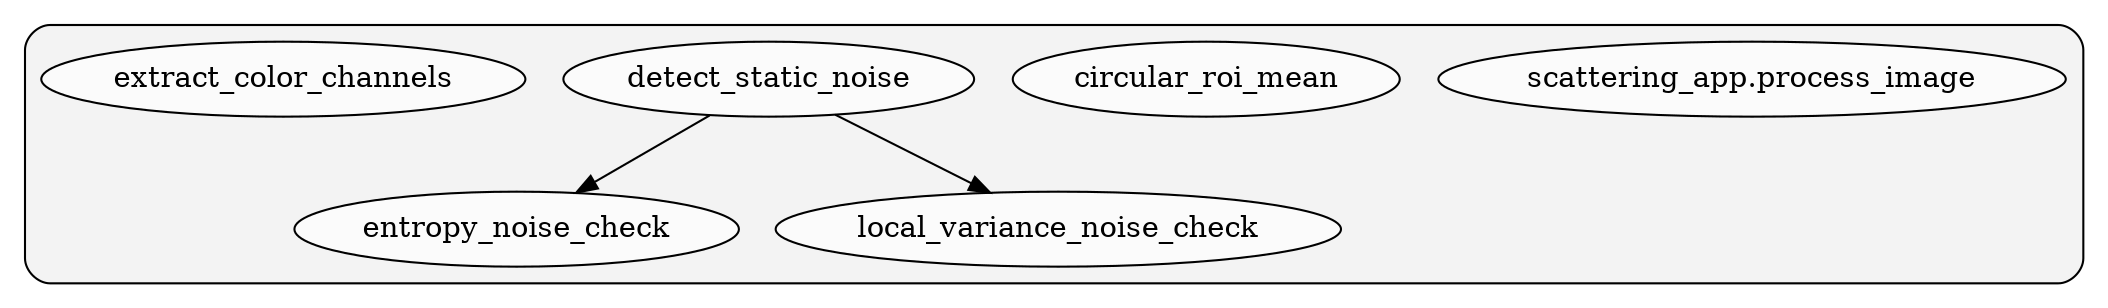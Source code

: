 digraph G {
    graph [rankdir=TB];
    subgraph cluster_G {

        graph [style="filled,rounded",fillcolor="#80808018", label=""];
        scattering_app__process_image [label="scattering_app.process_image", style="filled", fillcolor="#ffffffb2", fontcolor="#000000", group="0"];
        scattering_app__process_image__circular_roi_mean [label="circular_roi_mean", style="filled", fillcolor="#ffffffb2", fontcolor="#000000", group="0"];
        scattering_app__process_image__detect_static_noise [label="detect_static_noise", style="filled", fillcolor="#ffffffb2", fontcolor="#000000", group="0"];
        scattering_app__process_image__entropy_noise_check [label="entropy_noise_check", style="filled", fillcolor="#ffffffb2", fontcolor="#000000", group="0"];
        scattering_app__process_image__extract_color_channels [label="extract_color_channels", style="filled", fillcolor="#ffffffb2", fontcolor="#000000", group="0"];
        scattering_app__process_image__local_variance_noise_check [label="local_variance_noise_check", style="filled", fillcolor="#ffffffb2", fontcolor="#000000", group="0"];
    }
        scattering_app__process_image__detect_static_noise -> scattering_app__process_image__local_variance_noise_check [style="solid", color="#000000"];
        scattering_app__process_image__detect_static_noise -> scattering_app__process_image__entropy_noise_check [style="solid", color="#000000"];
    }
